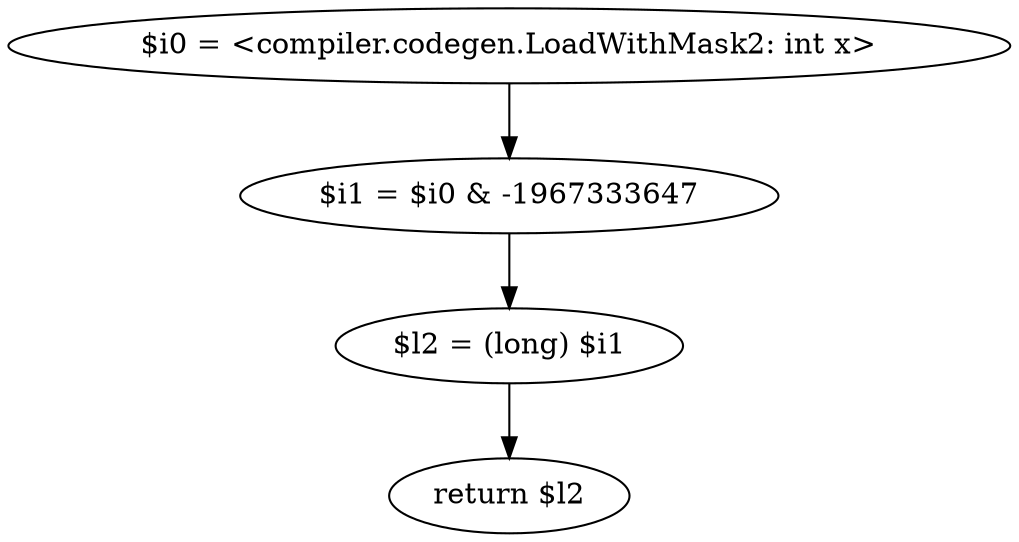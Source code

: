 digraph "unitGraph" {
    "$i0 = <compiler.codegen.LoadWithMask2: int x>"
    "$i1 = $i0 & -1967333647"
    "$l2 = (long) $i1"
    "return $l2"
    "$i0 = <compiler.codegen.LoadWithMask2: int x>"->"$i1 = $i0 & -1967333647";
    "$i1 = $i0 & -1967333647"->"$l2 = (long) $i1";
    "$l2 = (long) $i1"->"return $l2";
}
